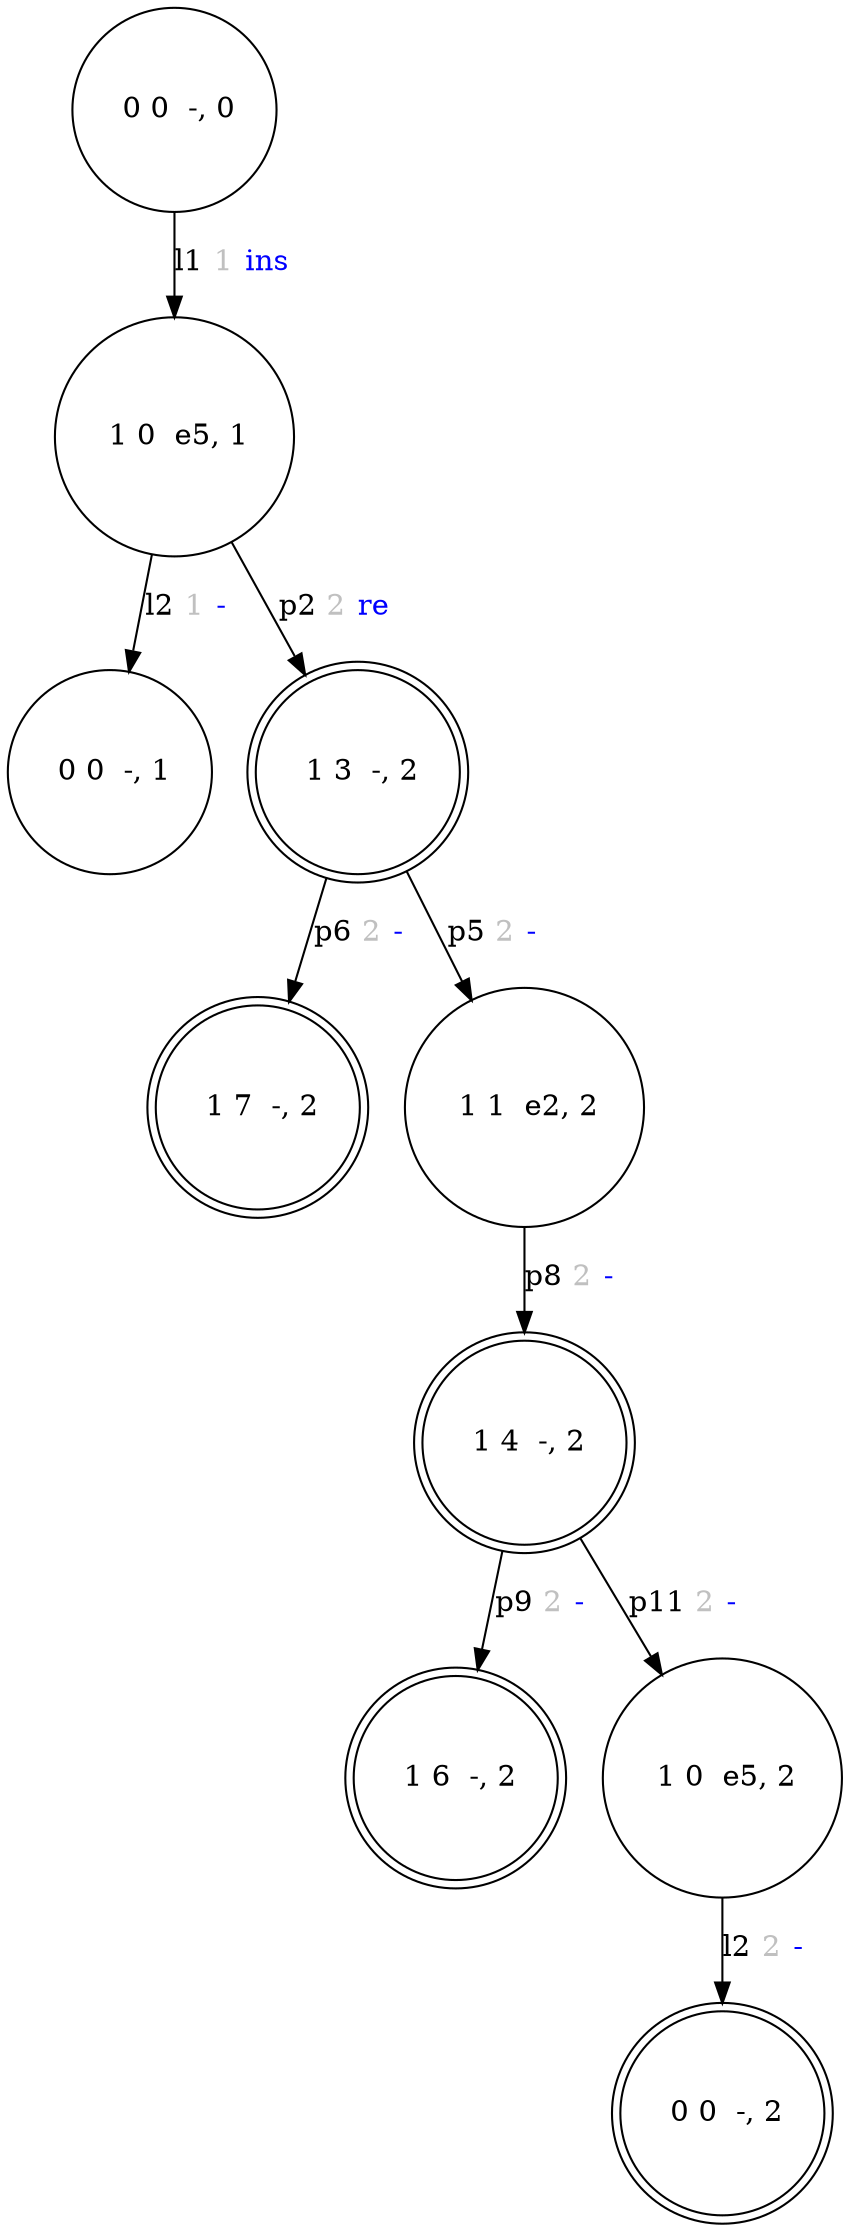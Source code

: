 digraph caso_studio_OS_state {
	" 0 0  -, 0" [shape=circle]
	" 1 0  e5, 1" [shape=circle]
	" 0 0  -, 1" [shape=circle]
	" 1 3  -, 2" [shape=doublecircle]
	" 1 7  -, 2" [shape=doublecircle]
	" 1 1  e2, 2" [shape=circle]
	" 1 4  -, 2" [shape=doublecircle]
	" 1 6  -, 2" [shape=doublecircle]
	" 1 0  e5, 2" [shape=circle]
	" 0 0  -, 2" [shape=doublecircle]
	" 0 0  -, 0" -> " 1 0  e5, 1" [label=<l1 <FONT COLOR="grey">1</FONT> <FONT COLOR="blue">ins</FONT>>]
	" 1 0  e5, 1" -> " 0 0  -, 1" [label=<l2 <FONT COLOR="grey">1</FONT> <FONT COLOR="blue">-</FONT>>]
	" 1 0  e5, 1" -> " 1 3  -, 2" [label=<p2 <FONT COLOR="grey">2</FONT> <FONT COLOR="blue">re</FONT>>]
	" 1 3  -, 2" -> " 1 7  -, 2" [label=<p6 <FONT COLOR="grey">2</FONT> <FONT COLOR="blue">-</FONT>>]
	" 1 3  -, 2" -> " 1 1  e2, 2" [label=<p5 <FONT COLOR="grey">2</FONT> <FONT COLOR="blue">-</FONT>>]
	" 1 1  e2, 2" -> " 1 4  -, 2" [label=<p8 <FONT COLOR="grey">2</FONT> <FONT COLOR="blue">-</FONT>>]
	" 1 4  -, 2" -> " 1 6  -, 2" [label=<p9 <FONT COLOR="grey">2</FONT> <FONT COLOR="blue">-</FONT>>]
	" 1 4  -, 2" -> " 1 0  e5, 2" [label=<p11 <FONT COLOR="grey">2</FONT> <FONT COLOR="blue">-</FONT>>]
	" 1 0  e5, 2" -> " 0 0  -, 2" [label=<l2 <FONT COLOR="grey">2</FONT> <FONT COLOR="blue">-</FONT>>]
}
